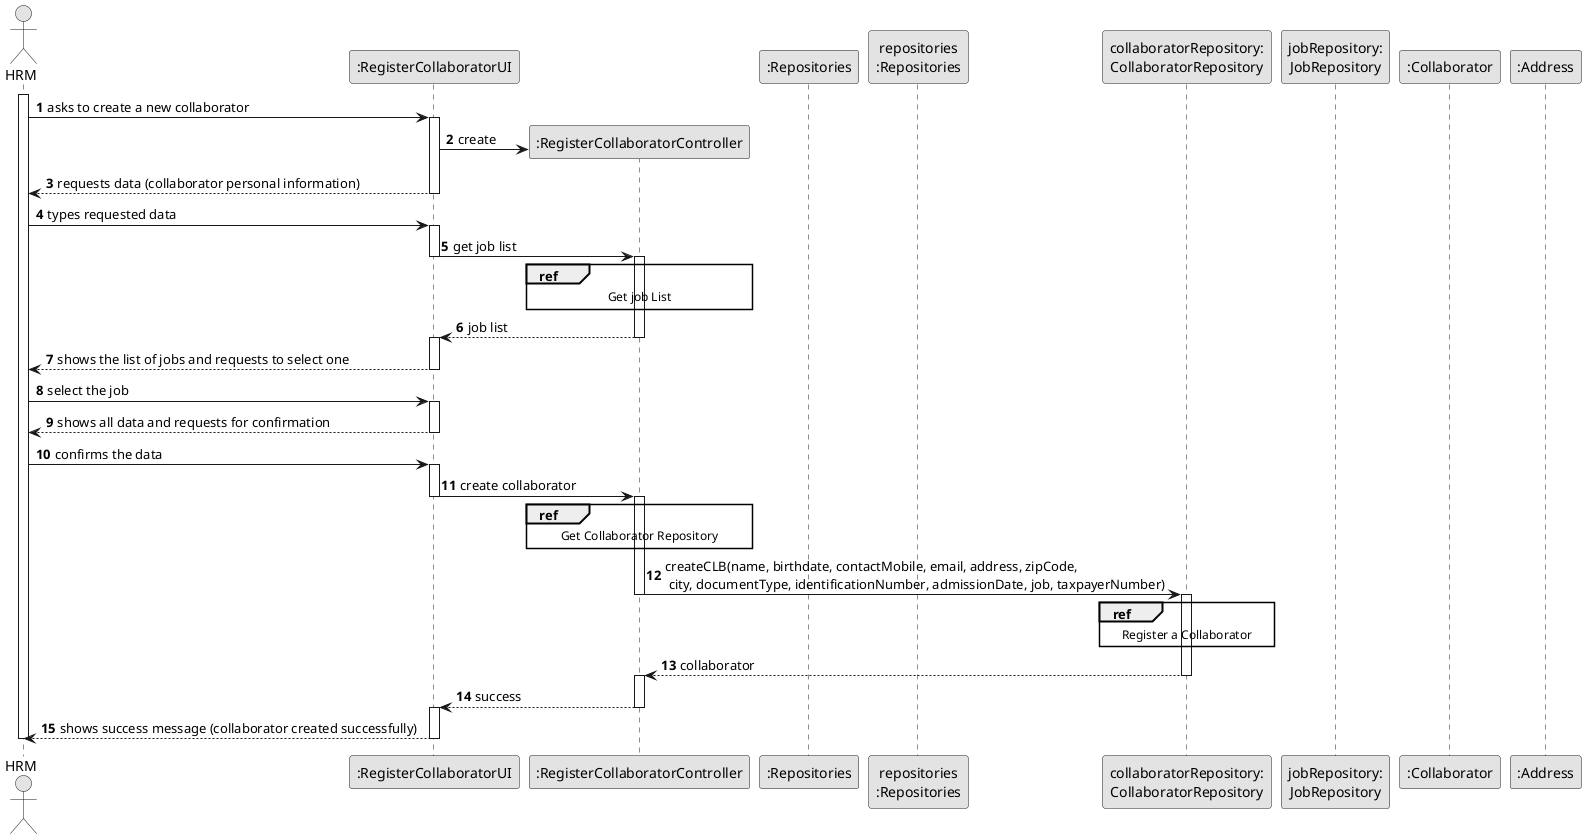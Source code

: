@startuml
skinparam monochrome true
skinparam packageStyle rectangle
skinparam shadowing false

autonumber

actor "HRM" as HRM
participant ":RegisterCollaboratorUI" as UI
participant ":RegisterCollaboratorController" as CTRL
participant ":Repositories" as GlobRepo
participant "repositories\n:Repositories" as PLAT
participant "collaboratorRepository:\nCollaboratorRepository" as CLBREP
participant "jobRepository:\nJobRepository" as jobRepository
participant ":Collaborator" as CLB
participant ":Address" as Address


activate HRM

HRM -> UI : asks to create a new collaborator
activate UI

UI -> CTRL** : create

UI --> HRM : requests data (collaborator personal information)
deactivate UI

HRM -> UI : types requested data
activate UI

UI -> CTRL: get job list
deactivate UI

activate CTRL

ref over CTRL
Get job List
end ref



deactivate jobRepository
CTRL -->UI : job list
deactivate CTRL
activate UI

UI --> HRM : shows the list of jobs and requests to select one
deactivate UI


HRM -> UI : select the job
activate UI

UI --> HRM: shows all data and requests for confirmation
deactivate UI

HRM -> UI: confirms the data
activate UI

UI -> CTRL : create collaborator
deactivate UI
activate CTRL

ref over CTRL
Get Collaborator Repository
end ref



CTRL -> CLBREP : createCLB(name, birthdate, contactMobile, email, address, zipCode,\n city, documentType, identificationNumber, admissionDate, job, taxpayerNumber)
deactivate CTRL

activate CLBREP

ref over CLBREP
Register a Collaborator
end ref




CLBREP --> CTRL : collaborator
deactivate CLBREP

activate CTRL



CTRL --> UI : success
deactivate CTRL
activate UI
UI --> HRM : shows success message (collaborator created successfully)
deactivate UI
deactivate HRM
@enduml
